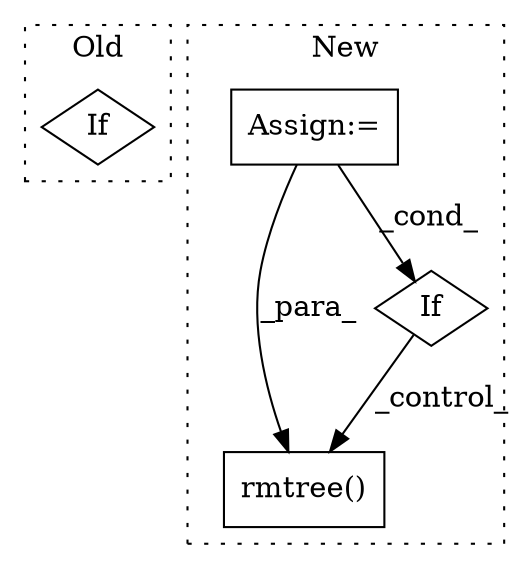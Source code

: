 digraph G {
subgraph cluster0 {
1 [label="If" a="96" s="3112" l="3" shape="diamond"];
label = "Old";
style="dotted";
}
subgraph cluster1 {
2 [label="rmtree()" a="75" s="3063,3084" l="14,1" shape="box"];
3 [label="If" a="96" s="3019" l="3" shape="diamond"];
4 [label="Assign:=" a="68" s="2988" l="3" shape="box"];
label = "New";
style="dotted";
}
3 -> 2 [label="_control_"];
4 -> 3 [label="_cond_"];
4 -> 2 [label="_para_"];
}